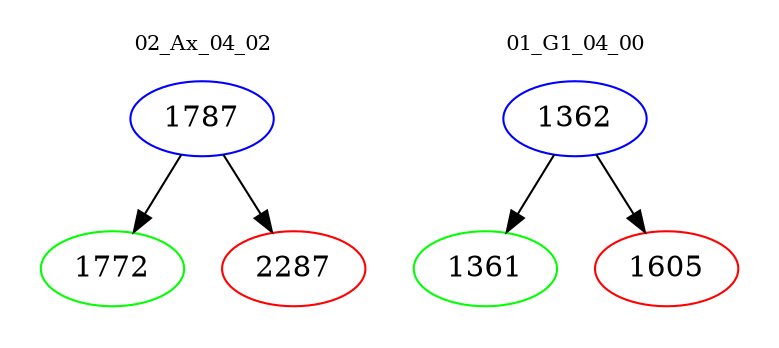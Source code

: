digraph{
subgraph cluster_0 {
color = white
label = "02_Ax_04_02";
fontsize=10;
T0_1787 [label="1787", color="blue"]
T0_1787 -> T0_1772 [color="black"]
T0_1772 [label="1772", color="green"]
T0_1787 -> T0_2287 [color="black"]
T0_2287 [label="2287", color="red"]
}
subgraph cluster_1 {
color = white
label = "01_G1_04_00";
fontsize=10;
T1_1362 [label="1362", color="blue"]
T1_1362 -> T1_1361 [color="black"]
T1_1361 [label="1361", color="green"]
T1_1362 -> T1_1605 [color="black"]
T1_1605 [label="1605", color="red"]
}
}
